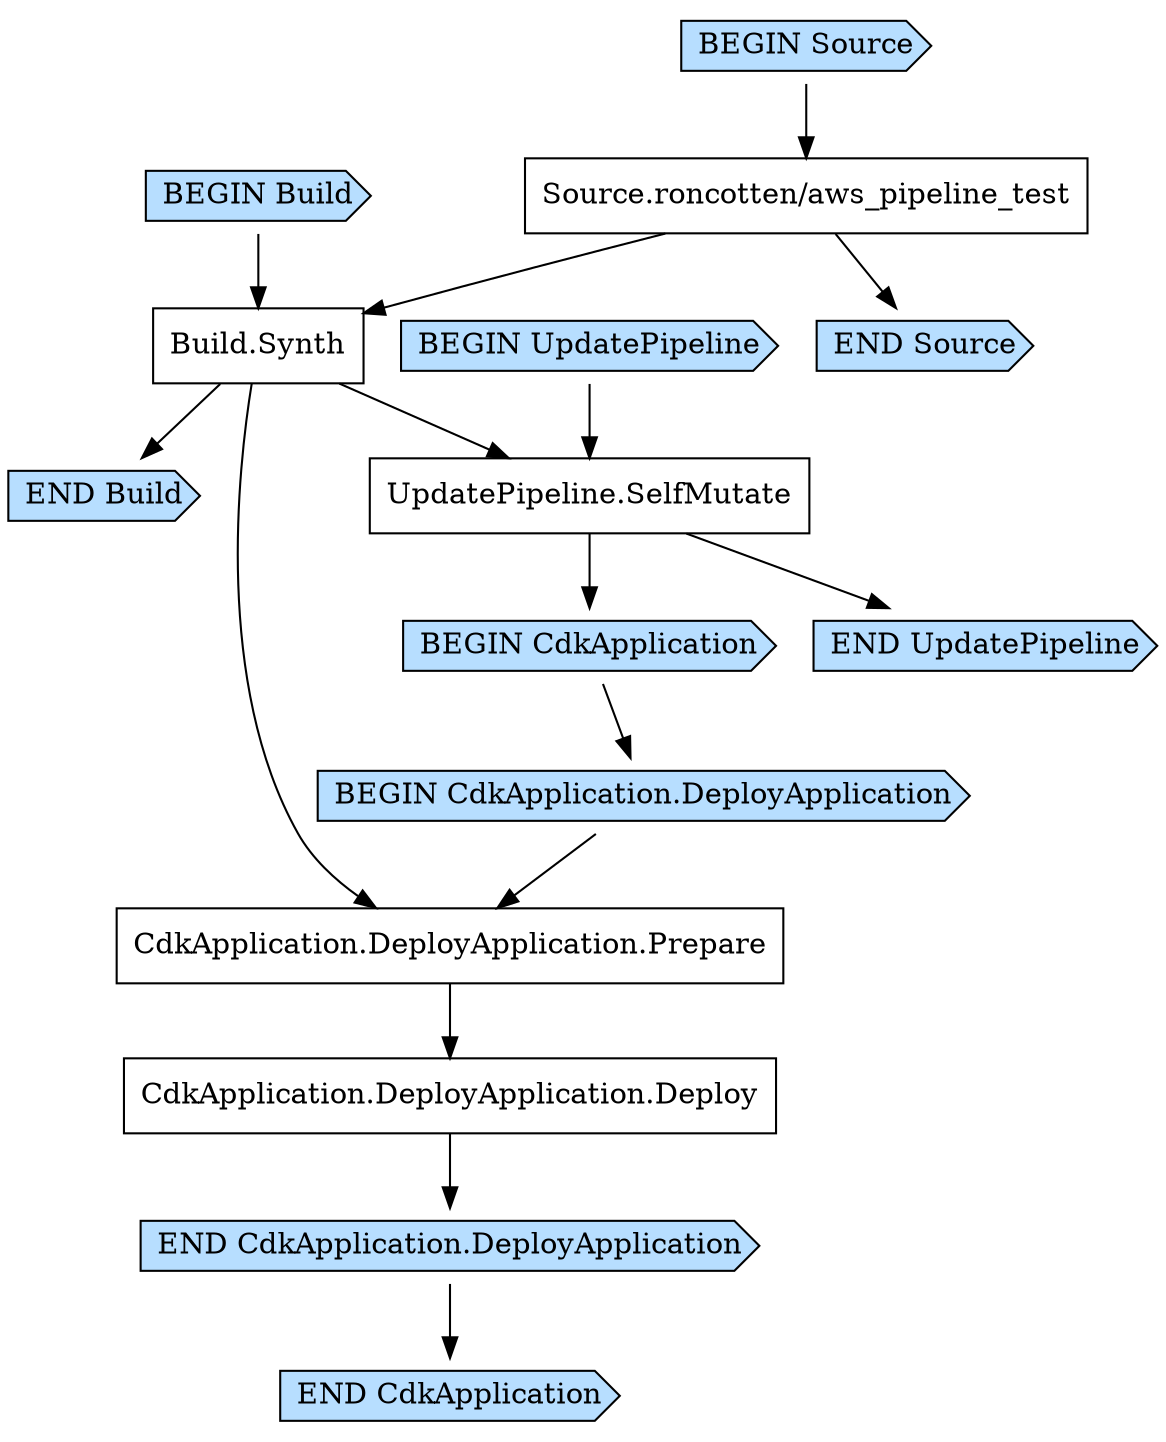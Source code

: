 digraph G {
  # Arrows represent an "unlocks" relationship (opposite of dependency). So chosen
  # because the layout looks more natural that way.
  # To represent subgraph dependencies, subgraphs are represented by BEGIN/END nodes.
  # To render: `dot -Tsvg cdkpipelineC3976E41.dot > graph.svg`, open in a browser.
  node [shape="box"];
"BEGIN Build" [shape="cds", style="filled", fillcolor="#b7deff"];
"END Build" [shape="cds", style="filled", fillcolor="#b7deff"];
"Build.Synth";
"Source.roncotten/aws_pipeline_test" -> "Build.Synth";
"BEGIN Build" -> "Build.Synth";
"Build.Synth" -> "END Build";
"BEGIN UpdatePipeline" [shape="cds", style="filled", fillcolor="#b7deff"];
"END UpdatePipeline" [shape="cds", style="filled", fillcolor="#b7deff"];
"UpdatePipeline.SelfMutate";
"Build.Synth" -> "UpdatePipeline.SelfMutate";
"BEGIN UpdatePipeline" -> "UpdatePipeline.SelfMutate";
"UpdatePipeline.SelfMutate" -> "END UpdatePipeline";
"BEGIN CdkApplication" [shape="cds", style="filled", fillcolor="#b7deff"];
"END CdkApplication" [shape="cds", style="filled", fillcolor="#b7deff"];
"UpdatePipeline.SelfMutate" -> "BEGIN CdkApplication";
"BEGIN CdkApplication.DeployApplication" [shape="cds", style="filled", fillcolor="#b7deff"];
"END CdkApplication.DeployApplication" [shape="cds", style="filled", fillcolor="#b7deff"];
"CdkApplication.DeployApplication.Deploy";
"CdkApplication.DeployApplication.Prepare" -> "CdkApplication.DeployApplication.Deploy";
"CdkApplication.DeployApplication.Prepare";
"Build.Synth" -> "CdkApplication.DeployApplication.Prepare";
"BEGIN CdkApplication.DeployApplication" -> "CdkApplication.DeployApplication.Prepare";
"CdkApplication.DeployApplication.Deploy" -> "END CdkApplication.DeployApplication";
"BEGIN CdkApplication" -> "BEGIN CdkApplication.DeployApplication";
"END CdkApplication.DeployApplication" -> "END CdkApplication";
"BEGIN Source" [shape="cds", style="filled", fillcolor="#b7deff"];
"END Source" [shape="cds", style="filled", fillcolor="#b7deff"];
"Source.roncotten/aws_pipeline_test";
"BEGIN Source" -> "Source.roncotten/aws_pipeline_test";
"Source.roncotten/aws_pipeline_test" -> "END Source";
}